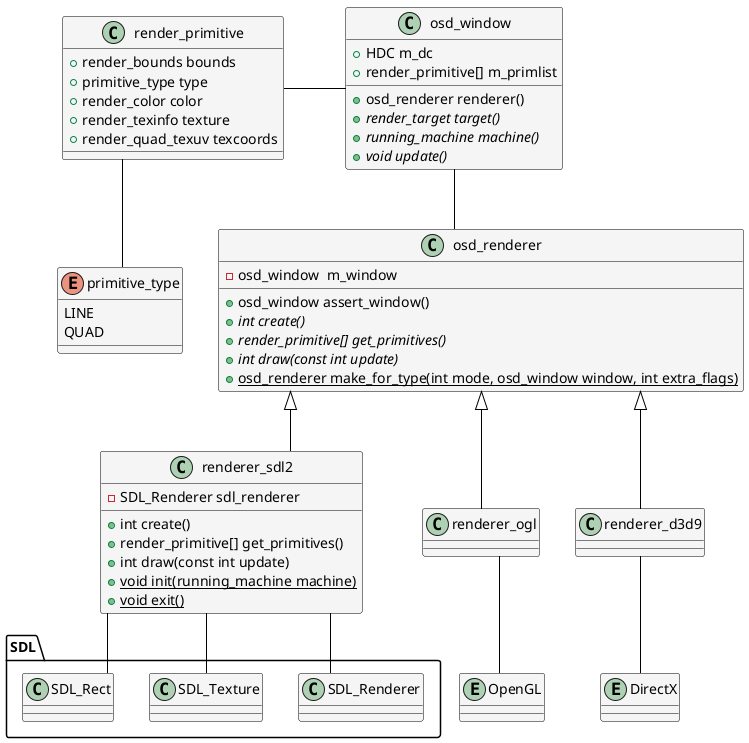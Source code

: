 @startuml
skinparam Shadowing false
skinparam LineType ortho
skinparam ArrowColor black

skinparam class {
    BackgroundColor WhiteSmoke
    BorderColor black
}

enum primitive_type
{
	LINE
	QUAD
}

package SDL {
	class SDL_Renderer
	class SDL_Texture
	class SDL_Rect
	
}

class renderer_sdl2 {
	-SDL_Renderer sdl_renderer
	
	+int create()
	+render_primitive[] get_primitives()    
	+int draw(const int update)
	{static} +void init(running_machine machine)
	{static} +void exit()
}

class render_primitive {
	+render_bounds bounds
	+primitive_type type
	+render_color color
	+render_texinfo texture
	+render_quad_texuv texcoords
}

class osd_renderer {
    -osd_window  m_window
    +osd_window assert_window()
    {abstract} +int create()
    {abstract} +render_primitive[] get_primitives()
    {abstract} +int draw(const int update)
    {static} +osd_renderer make_for_type(int mode, osd_window window, int extra_flags)
}

class osd_window {
    +HDC m_dc
    +render_primitive[] m_primlist
    +osd_renderer renderer()        
    {abstract} +render_target target()    
    {abstract} +running_machine machine()
    {abstract} +void update()    
}

entity DirectX
entity OpenGL

renderer_ogl -u-|> osd_renderer
renderer_ogl -d- OpenGL
renderer_d3d9 -u-|> osd_renderer
renderer_d3d9 -d- DirectX
renderer_sdl2 -u-|> osd_renderer
renderer_sdl2 -- SDL_Renderer
renderer_sdl2 -- SDL_Texture
renderer_sdl2 -- SDL_Rect

osd_renderer -u- osd_window
osd_window -l- render_primitive
render_primitive -d- primitive_type
@enduml